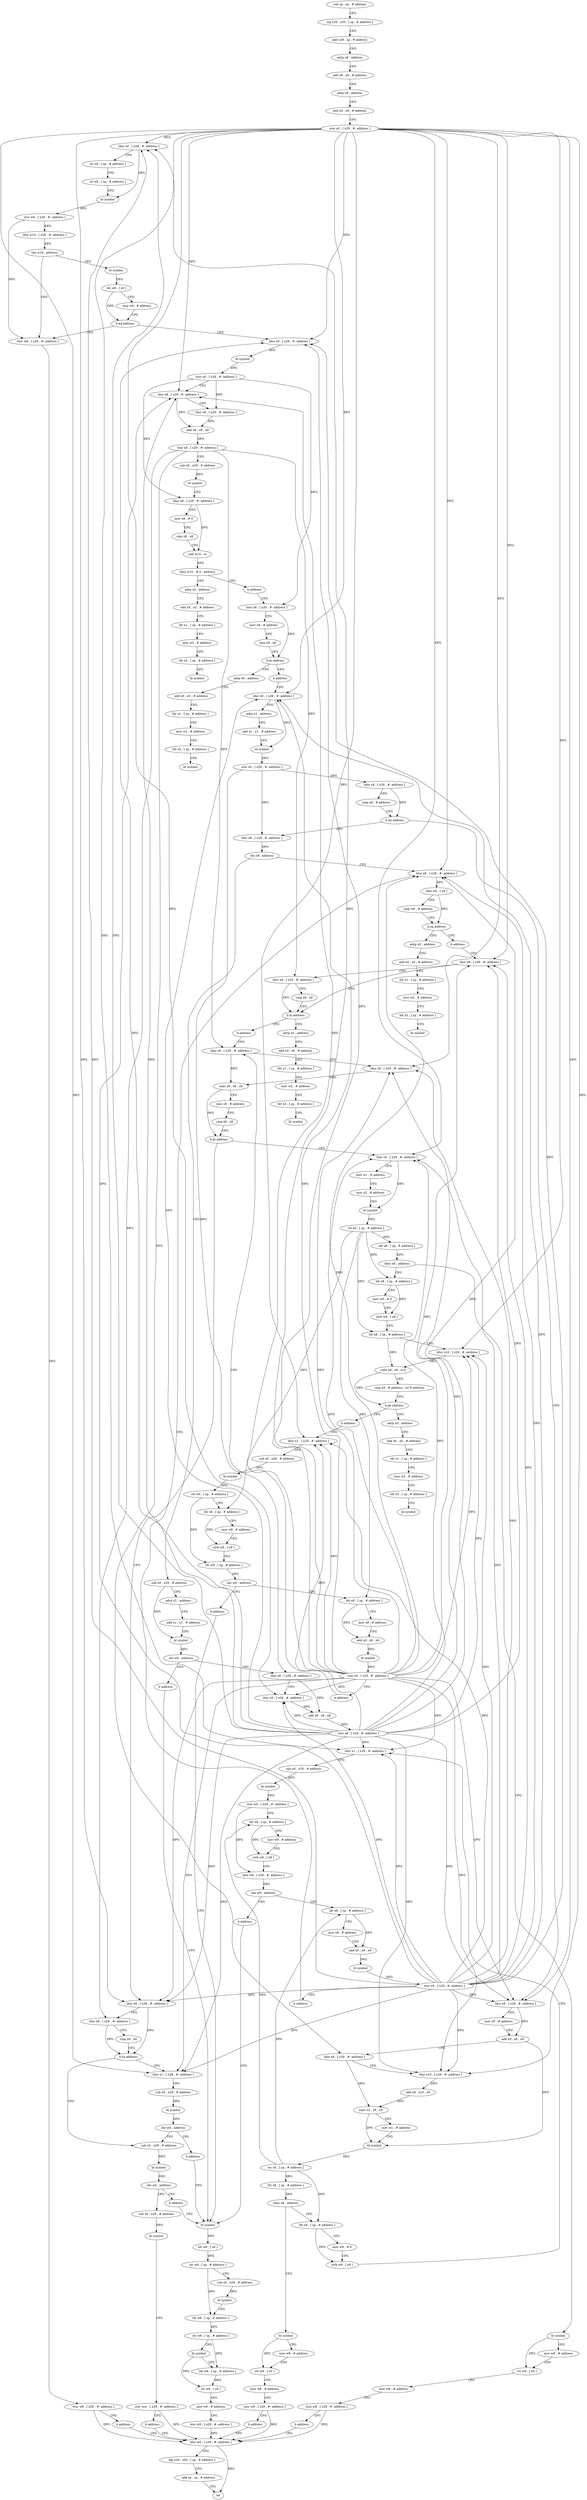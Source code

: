 digraph "func" {
"4275048" [label = "sub sp , sp , # address" ]
"4275052" [label = "stp x29 , x30 , [ sp , # address ]" ]
"4275056" [label = "add x29 , sp , # address" ]
"4275060" [label = "adrp x8 , address" ]
"4275064" [label = "add x8 , x8 , # address" ]
"4275068" [label = "adrp x9 , address" ]
"4275072" [label = "add x9 , x9 , # address" ]
"4275076" [label = "stur x0 , [ x29 , #- address ]" ]
"4275080" [label = "ldur x0 , [ x29 , #- address ]" ]
"4275084" [label = "str x8 , [ sp , # address ]" ]
"4275088" [label = "str x9 , [ sp , # address ]" ]
"4275092" [label = "bl symbol" ]
"4275096" [label = "stur w0 , [ x29 , #- address ]" ]
"4275100" [label = "ldur w10 , [ x29 , #- address ]" ]
"4275104" [label = "cbz w10 , address" ]
"4275124" [label = "ldur w8 , [ x29 , #- address ]" ]
"4275108" [label = "bl symbol" ]
"4275128" [label = "stur w8 , [ x29 , #- address ]" ]
"4275132" [label = "b address" ]
"4275896" [label = "ldur w0 , [ x29 , #- address ]" ]
"4275112" [label = "ldr w8 , [ x0 ]" ]
"4275116" [label = "cmp w8 , # address" ]
"4275120" [label = "b.eq address" ]
"4275136" [label = "ldur x0 , [ x29 , #- address ]" ]
"4275900" [label = "ldp x29 , x30 , [ sp , # address ]" ]
"4275904" [label = "add sp , sp , # address" ]
"4275908" [label = "ret" ]
"4275140" [label = "bl symbol" ]
"4275144" [label = "stur x0 , [ x29 , #- address ]" ]
"4275148" [label = "ldur x8 , [ x29 , #- address ]" ]
"4275152" [label = "ldur x9 , [ x29 , #- address ]" ]
"4275156" [label = "add x8 , x8 , x9" ]
"4275160" [label = "stur x8 , [ x29 , #- address ]" ]
"4275164" [label = "sub x0 , x29 , # address" ]
"4275168" [label = "bl symbol" ]
"4275172" [label = "ldur x8 , [ x29 , #- address ]" ]
"4275176" [label = "mov x9 , # 0" ]
"4275180" [label = "cmp x9 , x8" ]
"4275184" [label = "cset w10 , cs" ]
"4275188" [label = "tbnz w10 , # 0 , address" ]
"4275196" [label = "adrp x0 , address" ]
"4275192" [label = "b address" ]
"4275200" [label = "add x0 , x0 , # address" ]
"4275204" [label = "ldr x1 , [ sp , # address ]" ]
"4275208" [label = "mov w2 , # address" ]
"4275212" [label = "ldr x3 , [ sp , # address ]" ]
"4275216" [label = "bl symbol" ]
"4275220" [label = "ldur x8 , [ x29 , #- address ]" ]
"4275224" [label = "mov x9 , # address" ]
"4275228" [label = "cmp x9 , x8" ]
"4275232" [label = "b.hi address" ]
"4275240" [label = "adrp x0 , address" ]
"4275236" [label = "b address" ]
"4275244" [label = "add x0 , x0 , # address" ]
"4275248" [label = "ldr x1 , [ sp , # address ]" ]
"4275252" [label = "mov w2 , # address" ]
"4275256" [label = "ldr x3 , [ sp , # address ]" ]
"4275260" [label = "bl symbol" ]
"4275264" [label = "ldur x0 , [ x29 , #- address ]" ]
"4275268" [label = "adrp x1 , address" ]
"4275272" [label = "add x1 , x1 , # address" ]
"4275276" [label = "bl symbol" ]
"4275280" [label = "stur x0 , [ x29 , #- address ]" ]
"4275284" [label = "ldur x8 , [ x29 , #- address ]" ]
"4275288" [label = "cmp x8 , # address" ]
"4275292" [label = "b.ne address" ]
"4275444" [label = "ldur x8 , [ x29 , #- address ]" ]
"4275296" [label = "ldur x8 , [ x29 , #- address ]" ]
"4275448" [label = "cbz x8 , address" ]
"4275492" [label = "ldur x8 , [ x29 , #- address ]" ]
"4275452" [label = "sub x0 , x29 , # address" ]
"4275300" [label = "mov x9 , # address" ]
"4275304" [label = "add x0 , x8 , x9" ]
"4275308" [label = "ldur x8 , [ x29 , #- address ]" ]
"4275312" [label = "ldur x10 , [ x29 , #- address ]" ]
"4275316" [label = "add x9 , x10 , x9" ]
"4275320" [label = "subs x2 , x8 , x9" ]
"4275324" [label = "mov w1 , # address" ]
"4275328" [label = "bl symbol" ]
"4275332" [label = "str x0 , [ sp , # address ]" ]
"4275336" [label = "ldr x8 , [ sp , # address ]" ]
"4275340" [label = "cbnz x8 , address" ]
"4275368" [label = "ldr x8 , [ sp , # address ]" ]
"4275344" [label = "bl symbol" ]
"4275496" [label = "ldrb w9 , [ x8 ]" ]
"4275500" [label = "cmp w9 , # address" ]
"4275504" [label = "b.eq address" ]
"4275512" [label = "adrp x0 , address" ]
"4275508" [label = "b address" ]
"4275456" [label = "adrp x1 , address" ]
"4275460" [label = "add x1 , x1 , # address" ]
"4275464" [label = "bl symbol" ]
"4275468" [label = "cbz w0 , address" ]
"4275476" [label = "ldur x8 , [ x29 , #- address ]" ]
"4275472" [label = "b address" ]
"4275372" [label = "mov w9 , # 0" ]
"4275376" [label = "strb w9 , [ x8 ]" ]
"4275380" [label = "ldur x1 , [ x29 , #- address ]" ]
"4275384" [label = "sub x0 , x29 , # address" ]
"4275388" [label = "bl symbol" ]
"4275392" [label = "stur w0 , [ x29 , #- address ]" ]
"4275396" [label = "ldr x8 , [ sp , # address ]" ]
"4275400" [label = "mov w9 , # address" ]
"4275404" [label = "strb w9 , [ x8 ]" ]
"4275408" [label = "ldur w9 , [ x29 , #- address ]" ]
"4275412" [label = "cbz w9 , address" ]
"4275420" [label = "ldr x8 , [ sp , # address ]" ]
"4275416" [label = "b address" ]
"4275348" [label = "mov w8 , # address" ]
"4275352" [label = "str w8 , [ x0 ]" ]
"4275356" [label = "mov w8 , # address" ]
"4275360" [label = "stur w8 , [ x29 , #- address ]" ]
"4275364" [label = "b address" ]
"4275516" [label = "add x0 , x0 , # address" ]
"4275520" [label = "ldr x1 , [ sp , # address ]" ]
"4275524" [label = "mov w2 , # address" ]
"4275528" [label = "ldr x3 , [ sp , # address ]" ]
"4275532" [label = "bl symbol" ]
"4275536" [label = "ldur x8 , [ x29 , #- address ]" ]
"4275480" [label = "ldur x9 , [ x29 , #- address ]" ]
"4275484" [label = "add x8 , x9 , x8" ]
"4275488" [label = "stur x8 , [ x29 , #- address ]" ]
"4275848" [label = "bl symbol" ]
"4275424" [label = "mov x9 , # address" ]
"4275428" [label = "add x0 , x8 , x9" ]
"4275432" [label = "bl symbol" ]
"4275436" [label = "stur x0 , [ x29 , #- address ]" ]
"4275440" [label = "b address" ]
"4275540" [label = "ldur x9 , [ x29 , #- address ]" ]
"4275544" [label = "cmp x8 , x9" ]
"4275548" [label = "b.hi address" ]
"4275556" [label = "adrp x0 , address" ]
"4275552" [label = "b address" ]
"4275852" [label = "ldr w8 , [ x0 ]" ]
"4275856" [label = "str w8 , [ sp , # address ]" ]
"4275860" [label = "sub x0 , x29 , # address" ]
"4275864" [label = "bl symbol" ]
"4275868" [label = "ldr w8 , [ sp , # address ]" ]
"4275872" [label = "str w8 , [ sp , # address ]" ]
"4275876" [label = "bl symbol" ]
"4275880" [label = "ldr w8 , [ sp , # address ]" ]
"4275884" [label = "str w8 , [ x0 ]" ]
"4275888" [label = "mov w9 , # address" ]
"4275892" [label = "stur w9 , [ x29 , #- address ]" ]
"4275560" [label = "add x0 , x0 , # address" ]
"4275564" [label = "ldr x1 , [ sp , # address ]" ]
"4275568" [label = "mov w2 , # address" ]
"4275572" [label = "ldr x3 , [ sp , # address ]" ]
"4275576" [label = "bl symbol" ]
"4275580" [label = "ldur x8 , [ x29 , #- address ]" ]
"4275584" [label = "ldur x9 , [ x29 , #- address ]" ]
"4275588" [label = "subs x8 , x8 , x9" ]
"4275592" [label = "mov x9 , # address" ]
"4275596" [label = "cmp x9 , x8" ]
"4275600" [label = "b.gt address" ]
"4275780" [label = "ldur x8 , [ x29 , #- address ]" ]
"4275604" [label = "ldur x0 , [ x29 , #- address ]" ]
"4275784" [label = "ldur x9 , [ x29 , #- address ]" ]
"4275788" [label = "cmp x8 , x9" ]
"4275792" [label = "b.hs address" ]
"4275816" [label = "sub x0 , x29 , # address" ]
"4275796" [label = "ldur x1 , [ x29 , #- address ]" ]
"4275608" [label = "mov w1 , # address" ]
"4275612" [label = "mov x2 , # address" ]
"4275616" [label = "bl symbol" ]
"4275620" [label = "str x0 , [ sp , # address ]" ]
"4275624" [label = "ldr x8 , [ sp , # address ]" ]
"4275628" [label = "cbnz x8 , address" ]
"4275656" [label = "ldr x8 , [ sp , # address ]" ]
"4275632" [label = "bl symbol" ]
"4275820" [label = "bl symbol" ]
"4275824" [label = "cbz w0 , address" ]
"4275832" [label = "sub x0 , x29 , # address" ]
"4275828" [label = "b address" ]
"4275800" [label = "sub x0 , x29 , # address" ]
"4275804" [label = "bl symbol" ]
"4275808" [label = "cbz w0 , address" ]
"4275812" [label = "b address" ]
"4275660" [label = "mov w9 , # 0" ]
"4275664" [label = "strb w9 , [ x8 ]" ]
"4275668" [label = "ldr x8 , [ sp , # address ]" ]
"4275672" [label = "ldur x10 , [ x29 , #- address ]" ]
"4275676" [label = "subs x8 , x8 , x10" ]
"4275680" [label = "cmp x8 , # address , lsl # address" ]
"4275684" [label = "b.ge address" ]
"4275692" [label = "adrp x0 , address" ]
"4275688" [label = "b address" ]
"4275636" [label = "mov w8 , # address" ]
"4275640" [label = "str w8 , [ x0 ]" ]
"4275644" [label = "mov w8 , # address" ]
"4275648" [label = "stur w8 , [ x29 , #- address ]" ]
"4275652" [label = "b address" ]
"4275836" [label = "bl symbol" ]
"4275840" [label = "stur wzr , [ x29 , #- address ]" ]
"4275844" [label = "b address" ]
"4275696" [label = "add x0 , x0 , # address" ]
"4275700" [label = "ldr x1 , [ sp , # address ]" ]
"4275704" [label = "mov w2 , # address" ]
"4275708" [label = "ldr x3 , [ sp , # address ]" ]
"4275712" [label = "bl symbol" ]
"4275716" [label = "ldur x1 , [ x29 , #- address ]" ]
"4275720" [label = "sub x0 , x29 , # address" ]
"4275724" [label = "bl symbol" ]
"4275728" [label = "str w0 , [ sp , # address ]" ]
"4275732" [label = "ldr x8 , [ sp , # address ]" ]
"4275736" [label = "mov w9 , # address" ]
"4275740" [label = "strb w9 , [ x8 ]" ]
"4275744" [label = "ldr w9 , [ sp , # address ]" ]
"4275748" [label = "cbz w9 , address" ]
"4275756" [label = "ldr x8 , [ sp , # address ]" ]
"4275752" [label = "b address" ]
"4275760" [label = "mov x9 , # address" ]
"4275764" [label = "add x0 , x8 , x9" ]
"4275768" [label = "bl symbol" ]
"4275772" [label = "stur x0 , [ x29 , #- address ]" ]
"4275776" [label = "b address" ]
"4275048" -> "4275052" [ label = "CFG" ]
"4275052" -> "4275056" [ label = "CFG" ]
"4275056" -> "4275060" [ label = "CFG" ]
"4275060" -> "4275064" [ label = "CFG" ]
"4275064" -> "4275068" [ label = "CFG" ]
"4275068" -> "4275072" [ label = "CFG" ]
"4275072" -> "4275076" [ label = "CFG" ]
"4275076" -> "4275080" [ label = "DFG" ]
"4275076" -> "4275136" [ label = "DFG" ]
"4275076" -> "4275148" [ label = "DFG" ]
"4275076" -> "4275264" [ label = "DFG" ]
"4275076" -> "4275296" [ label = "DFG" ]
"4275076" -> "4275312" [ label = "DFG" ]
"4275076" -> "4275492" [ label = "DFG" ]
"4275076" -> "4275380" [ label = "DFG" ]
"4275076" -> "4275480" [ label = "DFG" ]
"4275076" -> "4275536" [ label = "DFG" ]
"4275076" -> "4275584" [ label = "DFG" ]
"4275076" -> "4275780" [ label = "DFG" ]
"4275076" -> "4275604" [ label = "DFG" ]
"4275076" -> "4275796" [ label = "DFG" ]
"4275076" -> "4275672" [ label = "DFG" ]
"4275076" -> "4275716" [ label = "DFG" ]
"4275080" -> "4275084" [ label = "CFG" ]
"4275080" -> "4275092" [ label = "DFG" ]
"4275084" -> "4275088" [ label = "CFG" ]
"4275088" -> "4275092" [ label = "CFG" ]
"4275092" -> "4275096" [ label = "DFG" ]
"4275096" -> "4275100" [ label = "DFG" ]
"4275096" -> "4275124" [ label = "DFG" ]
"4275100" -> "4275104" [ label = "DFG" ]
"4275104" -> "4275124" [ label = "CFG" ]
"4275104" -> "4275108" [ label = "CFG" ]
"4275124" -> "4275128" [ label = "DFG" ]
"4275108" -> "4275112" [ label = "DFG" ]
"4275128" -> "4275132" [ label = "CFG" ]
"4275128" -> "4275896" [ label = "DFG" ]
"4275132" -> "4275896" [ label = "CFG" ]
"4275896" -> "4275900" [ label = "CFG" ]
"4275896" -> "4275908" [ label = "DFG" ]
"4275112" -> "4275116" [ label = "CFG" ]
"4275112" -> "4275120" [ label = "DFG" ]
"4275116" -> "4275120" [ label = "CFG" ]
"4275120" -> "4275136" [ label = "CFG" ]
"4275120" -> "4275124" [ label = "CFG" ]
"4275136" -> "4275140" [ label = "DFG" ]
"4275900" -> "4275904" [ label = "CFG" ]
"4275904" -> "4275908" [ label = "CFG" ]
"4275140" -> "4275144" [ label = "DFG" ]
"4275144" -> "4275148" [ label = "CFG" ]
"4275144" -> "4275152" [ label = "DFG" ]
"4275144" -> "4275172" [ label = "DFG" ]
"4275144" -> "4275220" [ label = "DFG" ]
"4275148" -> "4275152" [ label = "CFG" ]
"4275148" -> "4275156" [ label = "DFG" ]
"4275152" -> "4275156" [ label = "DFG" ]
"4275156" -> "4275160" [ label = "DFG" ]
"4275160" -> "4275164" [ label = "CFG" ]
"4275160" -> "4275308" [ label = "DFG" ]
"4275160" -> "4275540" [ label = "DFG" ]
"4275160" -> "4275580" [ label = "DFG" ]
"4275160" -> "4275784" [ label = "DFG" ]
"4275164" -> "4275168" [ label = "DFG" ]
"4275168" -> "4275172" [ label = "CFG" ]
"4275172" -> "4275176" [ label = "CFG" ]
"4275172" -> "4275184" [ label = "DFG" ]
"4275176" -> "4275180" [ label = "CFG" ]
"4275180" -> "4275184" [ label = "CFG" ]
"4275184" -> "4275188" [ label = "DFG" ]
"4275188" -> "4275196" [ label = "CFG" ]
"4275188" -> "4275192" [ label = "CFG" ]
"4275196" -> "4275200" [ label = "CFG" ]
"4275192" -> "4275220" [ label = "CFG" ]
"4275200" -> "4275204" [ label = "CFG" ]
"4275204" -> "4275208" [ label = "CFG" ]
"4275208" -> "4275212" [ label = "CFG" ]
"4275212" -> "4275216" [ label = "CFG" ]
"4275220" -> "4275224" [ label = "CFG" ]
"4275220" -> "4275232" [ label = "DFG" ]
"4275224" -> "4275228" [ label = "CFG" ]
"4275228" -> "4275232" [ label = "CFG" ]
"4275232" -> "4275240" [ label = "CFG" ]
"4275232" -> "4275236" [ label = "CFG" ]
"4275240" -> "4275244" [ label = "CFG" ]
"4275236" -> "4275264" [ label = "CFG" ]
"4275244" -> "4275248" [ label = "CFG" ]
"4275248" -> "4275252" [ label = "CFG" ]
"4275252" -> "4275256" [ label = "CFG" ]
"4275256" -> "4275260" [ label = "CFG" ]
"4275264" -> "4275268" [ label = "CFG" ]
"4275264" -> "4275276" [ label = "DFG" ]
"4275268" -> "4275272" [ label = "CFG" ]
"4275272" -> "4275276" [ label = "CFG" ]
"4275276" -> "4275280" [ label = "DFG" ]
"4275280" -> "4275284" [ label = "DFG" ]
"4275280" -> "4275444" [ label = "DFG" ]
"4275280" -> "4275476" [ label = "DFG" ]
"4275284" -> "4275288" [ label = "CFG" ]
"4275284" -> "4275292" [ label = "DFG" ]
"4275288" -> "4275292" [ label = "CFG" ]
"4275292" -> "4275444" [ label = "CFG" ]
"4275292" -> "4275296" [ label = "CFG" ]
"4275444" -> "4275448" [ label = "DFG" ]
"4275296" -> "4275300" [ label = "CFG" ]
"4275296" -> "4275304" [ label = "DFG" ]
"4275448" -> "4275492" [ label = "CFG" ]
"4275448" -> "4275452" [ label = "CFG" ]
"4275492" -> "4275496" [ label = "DFG" ]
"4275452" -> "4275456" [ label = "CFG" ]
"4275452" -> "4275464" [ label = "DFG" ]
"4275300" -> "4275304" [ label = "CFG" ]
"4275304" -> "4275308" [ label = "CFG" ]
"4275304" -> "4275328" [ label = "DFG" ]
"4275308" -> "4275312" [ label = "CFG" ]
"4275308" -> "4275320" [ label = "DFG" ]
"4275312" -> "4275316" [ label = "DFG" ]
"4275316" -> "4275320" [ label = "DFG" ]
"4275320" -> "4275324" [ label = "CFG" ]
"4275320" -> "4275328" [ label = "DFG" ]
"4275324" -> "4275328" [ label = "CFG" ]
"4275328" -> "4275332" [ label = "DFG" ]
"4275332" -> "4275336" [ label = "DFG" ]
"4275332" -> "4275368" [ label = "DFG" ]
"4275332" -> "4275396" [ label = "DFG" ]
"4275332" -> "4275420" [ label = "DFG" ]
"4275336" -> "4275340" [ label = "DFG" ]
"4275340" -> "4275368" [ label = "CFG" ]
"4275340" -> "4275344" [ label = "CFG" ]
"4275368" -> "4275372" [ label = "CFG" ]
"4275368" -> "4275376" [ label = "DFG" ]
"4275344" -> "4275348" [ label = "CFG" ]
"4275344" -> "4275352" [ label = "DFG" ]
"4275496" -> "4275500" [ label = "CFG" ]
"4275496" -> "4275504" [ label = "DFG" ]
"4275500" -> "4275504" [ label = "CFG" ]
"4275504" -> "4275512" [ label = "CFG" ]
"4275504" -> "4275508" [ label = "CFG" ]
"4275512" -> "4275516" [ label = "CFG" ]
"4275508" -> "4275536" [ label = "CFG" ]
"4275456" -> "4275460" [ label = "CFG" ]
"4275460" -> "4275464" [ label = "CFG" ]
"4275464" -> "4275468" [ label = "DFG" ]
"4275468" -> "4275476" [ label = "CFG" ]
"4275468" -> "4275472" [ label = "CFG" ]
"4275476" -> "4275480" [ label = "CFG" ]
"4275476" -> "4275484" [ label = "DFG" ]
"4275472" -> "4275848" [ label = "CFG" ]
"4275372" -> "4275376" [ label = "CFG" ]
"4275376" -> "4275380" [ label = "CFG" ]
"4275380" -> "4275384" [ label = "CFG" ]
"4275384" -> "4275388" [ label = "DFG" ]
"4275388" -> "4275392" [ label = "DFG" ]
"4275392" -> "4275396" [ label = "CFG" ]
"4275392" -> "4275408" [ label = "DFG" ]
"4275396" -> "4275400" [ label = "CFG" ]
"4275396" -> "4275404" [ label = "DFG" ]
"4275400" -> "4275404" [ label = "CFG" ]
"4275404" -> "4275408" [ label = "CFG" ]
"4275408" -> "4275412" [ label = "DFG" ]
"4275412" -> "4275420" [ label = "CFG" ]
"4275412" -> "4275416" [ label = "CFG" ]
"4275420" -> "4275424" [ label = "CFG" ]
"4275420" -> "4275428" [ label = "DFG" ]
"4275416" -> "4275848" [ label = "CFG" ]
"4275348" -> "4275352" [ label = "CFG" ]
"4275352" -> "4275356" [ label = "CFG" ]
"4275356" -> "4275360" [ label = "CFG" ]
"4275360" -> "4275364" [ label = "CFG" ]
"4275360" -> "4275896" [ label = "DFG" ]
"4275364" -> "4275896" [ label = "CFG" ]
"4275516" -> "4275520" [ label = "CFG" ]
"4275520" -> "4275524" [ label = "CFG" ]
"4275524" -> "4275528" [ label = "CFG" ]
"4275528" -> "4275532" [ label = "CFG" ]
"4275536" -> "4275540" [ label = "CFG" ]
"4275536" -> "4275548" [ label = "DFG" ]
"4275480" -> "4275484" [ label = "DFG" ]
"4275484" -> "4275488" [ label = "DFG" ]
"4275488" -> "4275492" [ label = "DFG" ]
"4275488" -> "4275080" [ label = "DFG" ]
"4275488" -> "4275136" [ label = "DFG" ]
"4275488" -> "4275148" [ label = "DFG" ]
"4275488" -> "4275264" [ label = "DFG" ]
"4275488" -> "4275296" [ label = "DFG" ]
"4275488" -> "4275312" [ label = "DFG" ]
"4275488" -> "4275380" [ label = "DFG" ]
"4275488" -> "4275480" [ label = "DFG" ]
"4275488" -> "4275536" [ label = "DFG" ]
"4275488" -> "4275584" [ label = "DFG" ]
"4275488" -> "4275780" [ label = "DFG" ]
"4275488" -> "4275604" [ label = "DFG" ]
"4275488" -> "4275796" [ label = "DFG" ]
"4275488" -> "4275672" [ label = "DFG" ]
"4275488" -> "4275716" [ label = "DFG" ]
"4275848" -> "4275852" [ label = "DFG" ]
"4275424" -> "4275428" [ label = "CFG" ]
"4275428" -> "4275432" [ label = "DFG" ]
"4275432" -> "4275436" [ label = "DFG" ]
"4275436" -> "4275440" [ label = "CFG" ]
"4275436" -> "4275080" [ label = "DFG" ]
"4275436" -> "4275136" [ label = "DFG" ]
"4275436" -> "4275148" [ label = "DFG" ]
"4275436" -> "4275264" [ label = "DFG" ]
"4275436" -> "4275296" [ label = "DFG" ]
"4275436" -> "4275312" [ label = "DFG" ]
"4275436" -> "4275492" [ label = "DFG" ]
"4275436" -> "4275380" [ label = "DFG" ]
"4275436" -> "4275480" [ label = "DFG" ]
"4275436" -> "4275536" [ label = "DFG" ]
"4275436" -> "4275584" [ label = "DFG" ]
"4275436" -> "4275780" [ label = "DFG" ]
"4275436" -> "4275604" [ label = "DFG" ]
"4275436" -> "4275796" [ label = "DFG" ]
"4275436" -> "4275672" [ label = "DFG" ]
"4275436" -> "4275716" [ label = "DFG" ]
"4275440" -> "4275492" [ label = "CFG" ]
"4275540" -> "4275544" [ label = "CFG" ]
"4275540" -> "4275548" [ label = "DFG" ]
"4275544" -> "4275548" [ label = "CFG" ]
"4275548" -> "4275556" [ label = "CFG" ]
"4275548" -> "4275552" [ label = "CFG" ]
"4275556" -> "4275560" [ label = "CFG" ]
"4275552" -> "4275580" [ label = "CFG" ]
"4275852" -> "4275856" [ label = "DFG" ]
"4275856" -> "4275860" [ label = "CFG" ]
"4275856" -> "4275868" [ label = "DFG" ]
"4275860" -> "4275864" [ label = "DFG" ]
"4275864" -> "4275868" [ label = "CFG" ]
"4275868" -> "4275872" [ label = "DFG" ]
"4275872" -> "4275876" [ label = "CFG" ]
"4275872" -> "4275880" [ label = "DFG" ]
"4275876" -> "4275880" [ label = "CFG" ]
"4275876" -> "4275884" [ label = "DFG" ]
"4275880" -> "4275884" [ label = "DFG" ]
"4275884" -> "4275888" [ label = "CFG" ]
"4275888" -> "4275892" [ label = "CFG" ]
"4275892" -> "4275896" [ label = "DFG" ]
"4275560" -> "4275564" [ label = "CFG" ]
"4275564" -> "4275568" [ label = "CFG" ]
"4275568" -> "4275572" [ label = "CFG" ]
"4275572" -> "4275576" [ label = "CFG" ]
"4275580" -> "4275584" [ label = "CFG" ]
"4275580" -> "4275588" [ label = "DFG" ]
"4275584" -> "4275588" [ label = "DFG" ]
"4275588" -> "4275592" [ label = "CFG" ]
"4275588" -> "4275600" [ label = "DFG" ]
"4275592" -> "4275596" [ label = "CFG" ]
"4275596" -> "4275600" [ label = "CFG" ]
"4275600" -> "4275780" [ label = "CFG" ]
"4275600" -> "4275604" [ label = "CFG" ]
"4275780" -> "4275784" [ label = "CFG" ]
"4275780" -> "4275792" [ label = "DFG" ]
"4275604" -> "4275608" [ label = "CFG" ]
"4275604" -> "4275616" [ label = "DFG" ]
"4275784" -> "4275788" [ label = "CFG" ]
"4275784" -> "4275792" [ label = "DFG" ]
"4275788" -> "4275792" [ label = "CFG" ]
"4275792" -> "4275816" [ label = "CFG" ]
"4275792" -> "4275796" [ label = "CFG" ]
"4275816" -> "4275820" [ label = "DFG" ]
"4275796" -> "4275800" [ label = "CFG" ]
"4275608" -> "4275612" [ label = "CFG" ]
"4275612" -> "4275616" [ label = "CFG" ]
"4275616" -> "4275620" [ label = "DFG" ]
"4275620" -> "4275624" [ label = "DFG" ]
"4275620" -> "4275656" [ label = "DFG" ]
"4275620" -> "4275668" [ label = "DFG" ]
"4275620" -> "4275732" [ label = "DFG" ]
"4275620" -> "4275756" [ label = "DFG" ]
"4275624" -> "4275628" [ label = "DFG" ]
"4275628" -> "4275656" [ label = "CFG" ]
"4275628" -> "4275632" [ label = "CFG" ]
"4275656" -> "4275660" [ label = "CFG" ]
"4275656" -> "4275664" [ label = "DFG" ]
"4275632" -> "4275636" [ label = "CFG" ]
"4275632" -> "4275640" [ label = "DFG" ]
"4275820" -> "4275824" [ label = "DFG" ]
"4275824" -> "4275832" [ label = "CFG" ]
"4275824" -> "4275828" [ label = "CFG" ]
"4275832" -> "4275836" [ label = "DFG" ]
"4275828" -> "4275848" [ label = "CFG" ]
"4275800" -> "4275804" [ label = "DFG" ]
"4275804" -> "4275808" [ label = "DFG" ]
"4275808" -> "4275816" [ label = "CFG" ]
"4275808" -> "4275812" [ label = "CFG" ]
"4275812" -> "4275848" [ label = "CFG" ]
"4275660" -> "4275664" [ label = "CFG" ]
"4275664" -> "4275668" [ label = "CFG" ]
"4275668" -> "4275672" [ label = "CFG" ]
"4275668" -> "4275676" [ label = "DFG" ]
"4275672" -> "4275676" [ label = "DFG" ]
"4275676" -> "4275680" [ label = "CFG" ]
"4275676" -> "4275684" [ label = "DFG" ]
"4275680" -> "4275684" [ label = "CFG" ]
"4275684" -> "4275692" [ label = "CFG" ]
"4275684" -> "4275688" [ label = "CFG" ]
"4275692" -> "4275696" [ label = "CFG" ]
"4275688" -> "4275716" [ label = "CFG" ]
"4275636" -> "4275640" [ label = "CFG" ]
"4275640" -> "4275644" [ label = "CFG" ]
"4275644" -> "4275648" [ label = "CFG" ]
"4275648" -> "4275652" [ label = "CFG" ]
"4275648" -> "4275896" [ label = "DFG" ]
"4275652" -> "4275896" [ label = "CFG" ]
"4275836" -> "4275840" [ label = "CFG" ]
"4275840" -> "4275844" [ label = "CFG" ]
"4275840" -> "4275896" [ label = "DFG" ]
"4275844" -> "4275896" [ label = "CFG" ]
"4275696" -> "4275700" [ label = "CFG" ]
"4275700" -> "4275704" [ label = "CFG" ]
"4275704" -> "4275708" [ label = "CFG" ]
"4275708" -> "4275712" [ label = "CFG" ]
"4275716" -> "4275720" [ label = "CFG" ]
"4275720" -> "4275724" [ label = "DFG" ]
"4275724" -> "4275728" [ label = "DFG" ]
"4275728" -> "4275732" [ label = "CFG" ]
"4275728" -> "4275744" [ label = "DFG" ]
"4275732" -> "4275736" [ label = "CFG" ]
"4275732" -> "4275740" [ label = "DFG" ]
"4275736" -> "4275740" [ label = "CFG" ]
"4275740" -> "4275744" [ label = "CFG" ]
"4275744" -> "4275748" [ label = "DFG" ]
"4275748" -> "4275756" [ label = "CFG" ]
"4275748" -> "4275752" [ label = "CFG" ]
"4275756" -> "4275760" [ label = "CFG" ]
"4275756" -> "4275764" [ label = "DFG" ]
"4275752" -> "4275848" [ label = "CFG" ]
"4275760" -> "4275764" [ label = "CFG" ]
"4275764" -> "4275768" [ label = "DFG" ]
"4275768" -> "4275772" [ label = "DFG" ]
"4275772" -> "4275776" [ label = "CFG" ]
"4275772" -> "4275080" [ label = "DFG" ]
"4275772" -> "4275136" [ label = "DFG" ]
"4275772" -> "4275148" [ label = "DFG" ]
"4275772" -> "4275264" [ label = "DFG" ]
"4275772" -> "4275296" [ label = "DFG" ]
"4275772" -> "4275312" [ label = "DFG" ]
"4275772" -> "4275492" [ label = "DFG" ]
"4275772" -> "4275380" [ label = "DFG" ]
"4275772" -> "4275480" [ label = "DFG" ]
"4275772" -> "4275536" [ label = "DFG" ]
"4275772" -> "4275584" [ label = "DFG" ]
"4275772" -> "4275780" [ label = "DFG" ]
"4275772" -> "4275604" [ label = "DFG" ]
"4275772" -> "4275796" [ label = "DFG" ]
"4275772" -> "4275672" [ label = "DFG" ]
"4275772" -> "4275716" [ label = "DFG" ]
"4275776" -> "4275580" [ label = "CFG" ]
}
